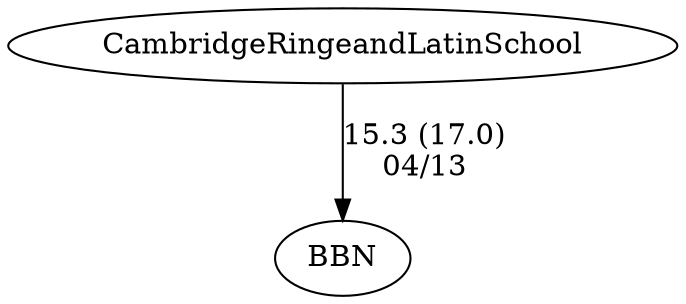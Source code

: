 digraph girls2foursCambridgeRingeandLatinSchool {BBN [URL="girls2foursCambridgeRingeandLatinSchoolBBN.html"];CambridgeRingeandLatinSchool [URL="girls2foursCambridgeRingeandLatinSchoolCambridgeRingeandLatinSchool.html"];CambridgeRingeandLatinSchool -> BBN[label="15.3 (17.0)
04/13", weight="85", tooltip="NEIRA Boys & Girls Fours,BB&N CRLS			
Distance: 1350 M Conditions: Crossing tail wind at the start, to crossing head wind in last 1/3. Conmditions varoed durig the day Comments: A good day for all racers lining up in a crossing tail wind at the start.
None", URL="https://www.row2k.com/results/resultspage.cfm?UID=F2BDD2379584CF678DC6C30959529211&cat=5", random="random"]}